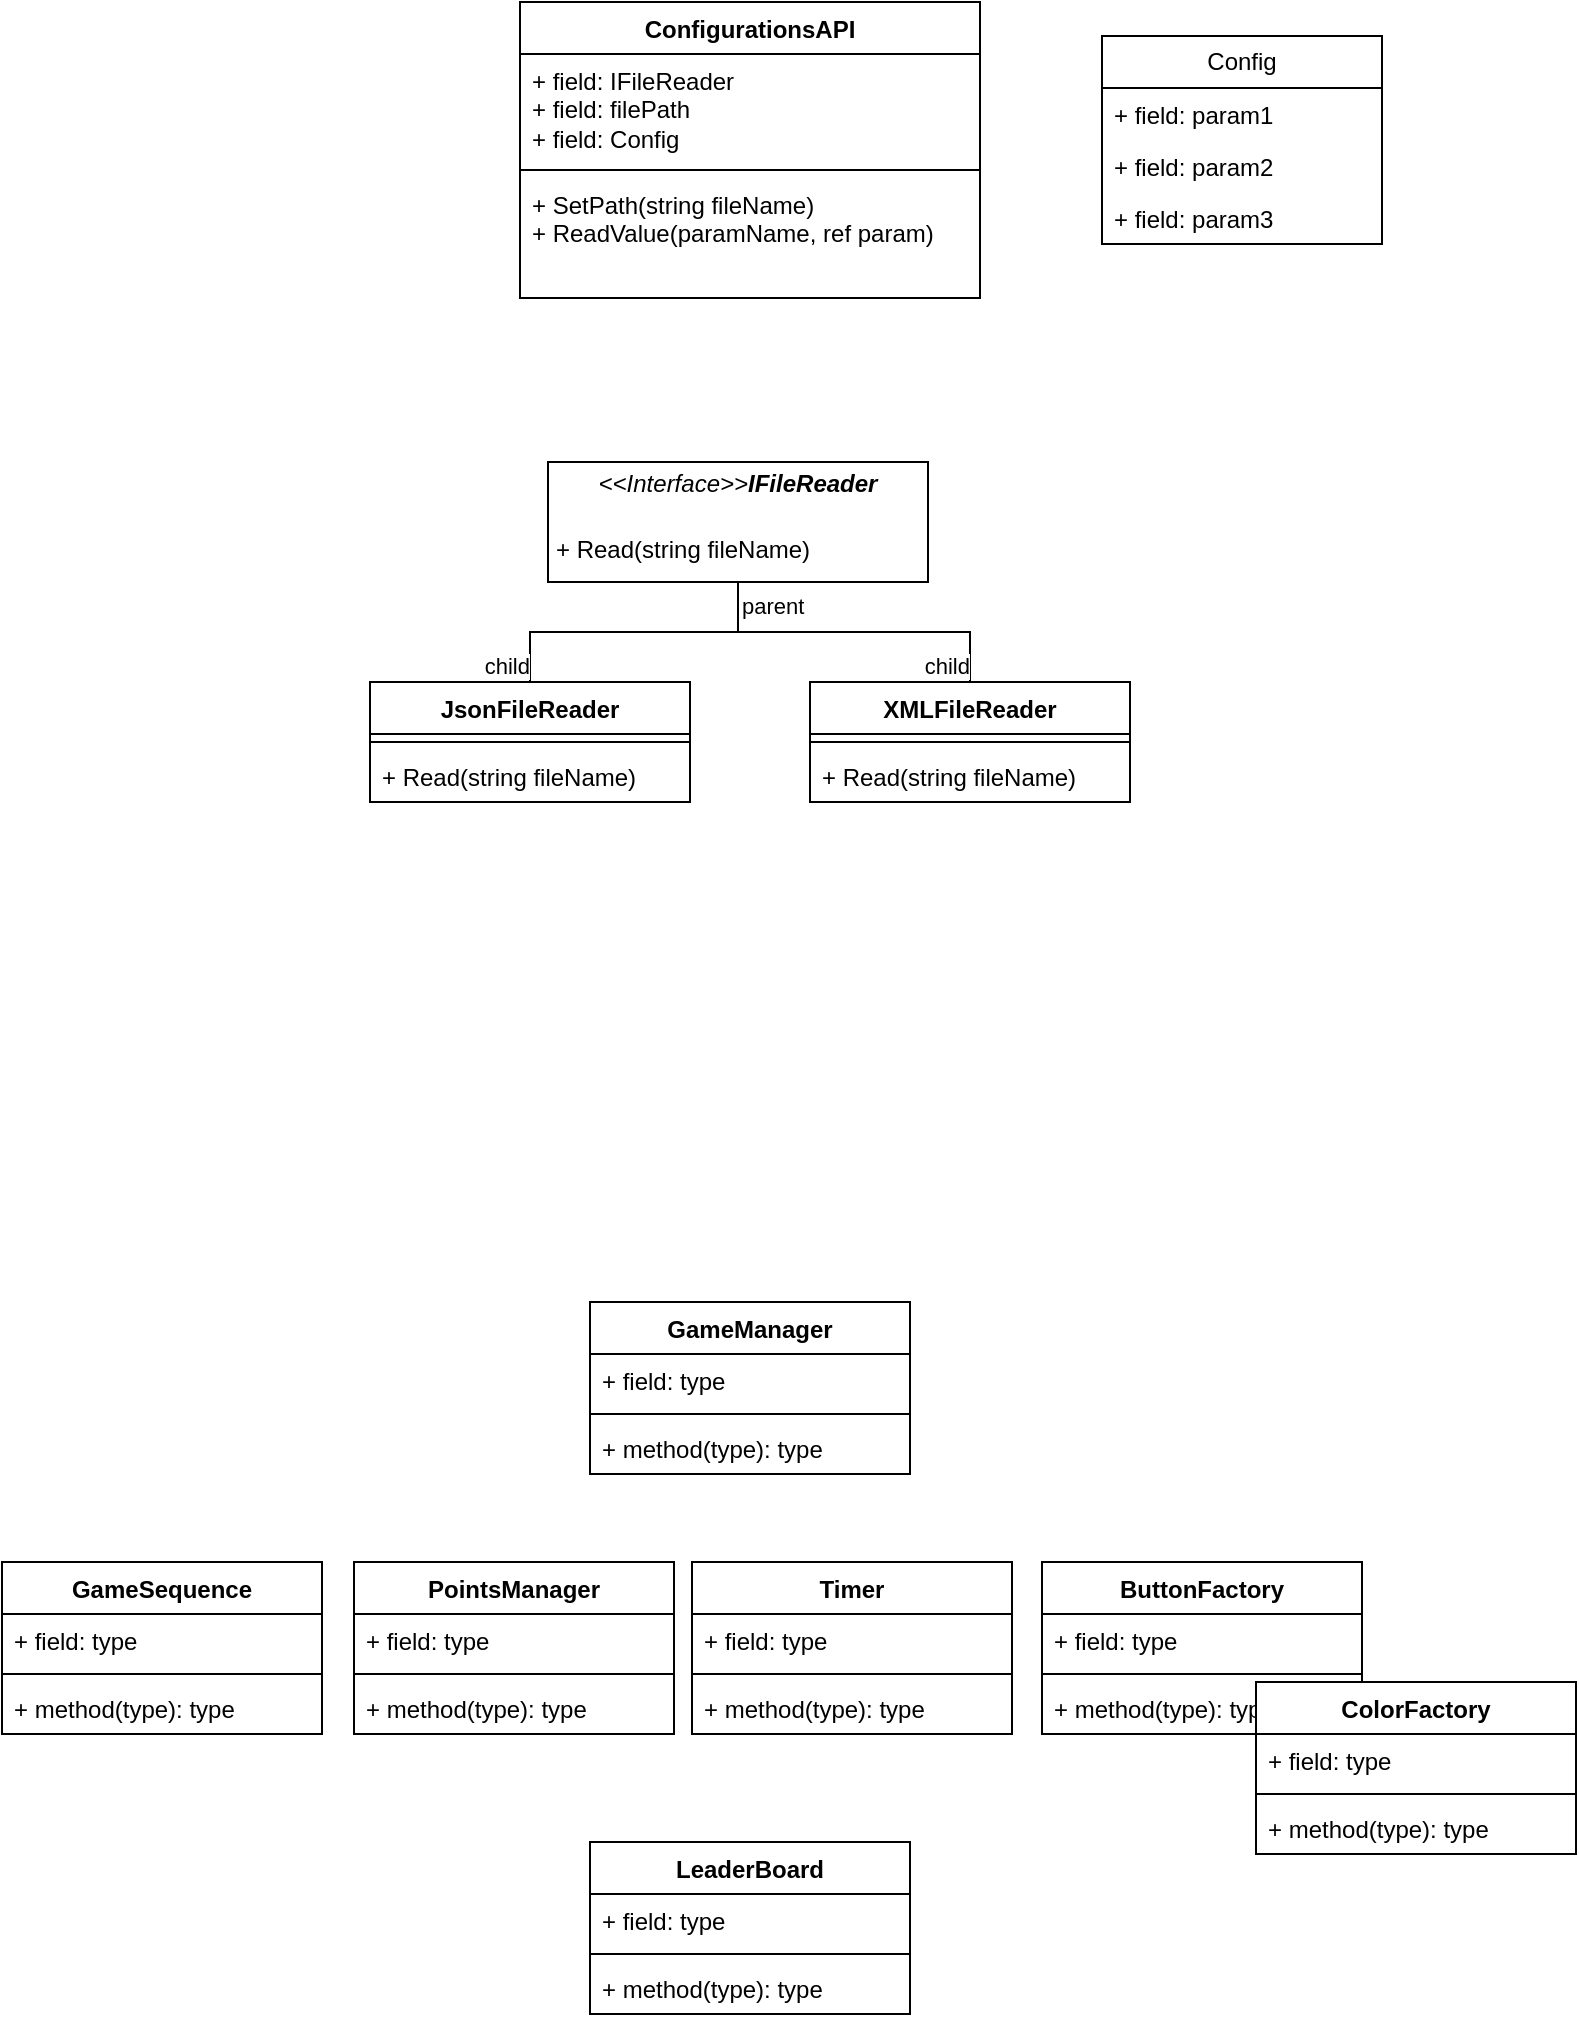 <mxfile version="21.7.1" type="device">
  <diagram name="‫עמוד-1‬" id="5o7lneeG6vq4eMaViqnO">
    <mxGraphModel dx="1194" dy="803" grid="1" gridSize="10" guides="1" tooltips="1" connect="1" arrows="1" fold="1" page="1" pageScale="1" pageWidth="827" pageHeight="1169" math="0" shadow="0">
      <root>
        <mxCell id="0" />
        <mxCell id="1" parent="0" />
        <mxCell id="SQaxuTDxqydgKyFW4IEa-2" value="&lt;p style=&quot;margin:0px;margin-top:4px;text-align:center;&quot;&gt;&lt;i&gt;&amp;lt;&amp;lt;Interface&amp;gt;&amp;gt;&lt;b&gt;IFileReader&lt;/b&gt;&lt;/i&gt;&lt;br&gt;&lt;/p&gt;&lt;p style=&quot;margin:0px;margin-top:4px;text-align:center;&quot;&gt;&lt;i&gt;&lt;b&gt;&lt;br&gt;&lt;/b&gt;&lt;/i&gt;&lt;/p&gt;&lt;p style=&quot;margin:0px;margin-left:4px;&quot;&gt;&lt;/p&gt;&lt;p style=&quot;margin:0px;margin-left:4px;&quot;&gt;+ Read(string fileName)&lt;br&gt;&lt;br&gt;&lt;/p&gt;" style="verticalAlign=top;align=left;overflow=fill;fontSize=12;fontFamily=Helvetica;html=1;whiteSpace=wrap;" vertex="1" parent="1">
          <mxGeometry x="313" y="360" width="190" height="60" as="geometry" />
        </mxCell>
        <mxCell id="SQaxuTDxqydgKyFW4IEa-3" value="JsonFileReader" style="swimlane;fontStyle=1;align=center;verticalAlign=top;childLayout=stackLayout;horizontal=1;startSize=26;horizontalStack=0;resizeParent=1;resizeParentMax=0;resizeLast=0;collapsible=1;marginBottom=0;whiteSpace=wrap;html=1;" vertex="1" parent="1">
          <mxGeometry x="224" y="470" width="160" height="60" as="geometry" />
        </mxCell>
        <mxCell id="SQaxuTDxqydgKyFW4IEa-5" value="" style="line;strokeWidth=1;fillColor=none;align=left;verticalAlign=middle;spacingTop=-1;spacingLeft=3;spacingRight=3;rotatable=0;labelPosition=right;points=[];portConstraint=eastwest;strokeColor=inherit;" vertex="1" parent="SQaxuTDxqydgKyFW4IEa-3">
          <mxGeometry y="26" width="160" height="8" as="geometry" />
        </mxCell>
        <mxCell id="SQaxuTDxqydgKyFW4IEa-6" value="+ Read(string fileName)" style="text;strokeColor=none;fillColor=none;align=left;verticalAlign=top;spacingLeft=4;spacingRight=4;overflow=hidden;rotatable=0;points=[[0,0.5],[1,0.5]];portConstraint=eastwest;whiteSpace=wrap;html=1;" vertex="1" parent="SQaxuTDxqydgKyFW4IEa-3">
          <mxGeometry y="34" width="160" height="26" as="geometry" />
        </mxCell>
        <mxCell id="SQaxuTDxqydgKyFW4IEa-7" value="XMLFileReader" style="swimlane;fontStyle=1;align=center;verticalAlign=top;childLayout=stackLayout;horizontal=1;startSize=26;horizontalStack=0;resizeParent=1;resizeParentMax=0;resizeLast=0;collapsible=1;marginBottom=0;whiteSpace=wrap;html=1;" vertex="1" parent="1">
          <mxGeometry x="444" y="470" width="160" height="60" as="geometry" />
        </mxCell>
        <mxCell id="SQaxuTDxqydgKyFW4IEa-9" value="" style="line;strokeWidth=1;fillColor=none;align=left;verticalAlign=middle;spacingTop=-1;spacingLeft=3;spacingRight=3;rotatable=0;labelPosition=right;points=[];portConstraint=eastwest;strokeColor=inherit;" vertex="1" parent="SQaxuTDxqydgKyFW4IEa-7">
          <mxGeometry y="26" width="160" height="8" as="geometry" />
        </mxCell>
        <mxCell id="SQaxuTDxqydgKyFW4IEa-10" value="+ Read(string fileName)" style="text;strokeColor=none;fillColor=none;align=left;verticalAlign=top;spacingLeft=4;spacingRight=4;overflow=hidden;rotatable=0;points=[[0,0.5],[1,0.5]];portConstraint=eastwest;whiteSpace=wrap;html=1;" vertex="1" parent="SQaxuTDxqydgKyFW4IEa-7">
          <mxGeometry y="34" width="160" height="26" as="geometry" />
        </mxCell>
        <mxCell id="SQaxuTDxqydgKyFW4IEa-11" value="" style="endArrow=none;html=1;edgeStyle=orthogonalEdgeStyle;rounded=0;exitX=0.5;exitY=1;exitDx=0;exitDy=0;" edge="1" parent="1" source="SQaxuTDxqydgKyFW4IEa-2" target="SQaxuTDxqydgKyFW4IEa-7">
          <mxGeometry relative="1" as="geometry">
            <mxPoint x="324" y="490" as="sourcePoint" />
            <mxPoint x="484" y="490" as="targetPoint" />
          </mxGeometry>
        </mxCell>
        <mxCell id="SQaxuTDxqydgKyFW4IEa-12" value="parent" style="edgeLabel;resizable=0;html=1;align=left;verticalAlign=bottom;" connectable="0" vertex="1" parent="SQaxuTDxqydgKyFW4IEa-11">
          <mxGeometry x="-1" relative="1" as="geometry">
            <mxPoint y="20" as="offset" />
          </mxGeometry>
        </mxCell>
        <mxCell id="SQaxuTDxqydgKyFW4IEa-13" value="child" style="edgeLabel;resizable=0;html=1;align=right;verticalAlign=bottom;" connectable="0" vertex="1" parent="SQaxuTDxqydgKyFW4IEa-11">
          <mxGeometry x="1" relative="1" as="geometry" />
        </mxCell>
        <mxCell id="SQaxuTDxqydgKyFW4IEa-14" value="" style="endArrow=none;html=1;edgeStyle=orthogonalEdgeStyle;rounded=0;exitX=0.5;exitY=1;exitDx=0;exitDy=0;entryX=0.5;entryY=0;entryDx=0;entryDy=0;" edge="1" parent="1" source="SQaxuTDxqydgKyFW4IEa-2" target="SQaxuTDxqydgKyFW4IEa-3">
          <mxGeometry relative="1" as="geometry">
            <mxPoint x="194" y="450" as="sourcePoint" />
            <mxPoint x="354" y="450" as="targetPoint" />
          </mxGeometry>
        </mxCell>
        <mxCell id="SQaxuTDxqydgKyFW4IEa-16" value="child" style="edgeLabel;resizable=0;html=1;align=right;verticalAlign=bottom;" connectable="0" vertex="1" parent="SQaxuTDxqydgKyFW4IEa-14">
          <mxGeometry x="1" relative="1" as="geometry" />
        </mxCell>
        <mxCell id="SQaxuTDxqydgKyFW4IEa-17" value="ConfigurationsAPI" style="swimlane;fontStyle=1;align=center;verticalAlign=top;childLayout=stackLayout;horizontal=1;startSize=26;horizontalStack=0;resizeParent=1;resizeParentMax=0;resizeLast=0;collapsible=1;marginBottom=0;whiteSpace=wrap;html=1;" vertex="1" parent="1">
          <mxGeometry x="299" y="130" width="230" height="148" as="geometry">
            <mxRectangle x="328" y="80" width="150" height="30" as="alternateBounds" />
          </mxGeometry>
        </mxCell>
        <mxCell id="SQaxuTDxqydgKyFW4IEa-18" value="+ field: IFileReader&lt;br&gt;+ field: filePath&lt;br&gt;+ field: Config" style="text;strokeColor=none;fillColor=none;align=left;verticalAlign=top;spacingLeft=4;spacingRight=4;overflow=hidden;rotatable=0;points=[[0,0.5],[1,0.5]];portConstraint=eastwest;whiteSpace=wrap;html=1;" vertex="1" parent="SQaxuTDxqydgKyFW4IEa-17">
          <mxGeometry y="26" width="230" height="54" as="geometry" />
        </mxCell>
        <mxCell id="SQaxuTDxqydgKyFW4IEa-19" value="" style="line;strokeWidth=1;fillColor=none;align=left;verticalAlign=middle;spacingTop=-1;spacingLeft=3;spacingRight=3;rotatable=0;labelPosition=right;points=[];portConstraint=eastwest;strokeColor=inherit;" vertex="1" parent="SQaxuTDxqydgKyFW4IEa-17">
          <mxGeometry y="80" width="230" height="8" as="geometry" />
        </mxCell>
        <mxCell id="SQaxuTDxqydgKyFW4IEa-20" value="+ SetPath(string fileName)&lt;br&gt;+ ReadValue(paramName, ref param)" style="text;strokeColor=none;fillColor=none;align=left;verticalAlign=top;spacingLeft=4;spacingRight=4;overflow=hidden;rotatable=0;points=[[0,0.5],[1,0.5]];portConstraint=eastwest;whiteSpace=wrap;html=1;" vertex="1" parent="SQaxuTDxqydgKyFW4IEa-17">
          <mxGeometry y="88" width="230" height="60" as="geometry" />
        </mxCell>
        <mxCell id="SQaxuTDxqydgKyFW4IEa-27" value="Config" style="swimlane;fontStyle=0;childLayout=stackLayout;horizontal=1;startSize=26;fillColor=none;horizontalStack=0;resizeParent=1;resizeParentMax=0;resizeLast=0;collapsible=1;marginBottom=0;whiteSpace=wrap;html=1;" vertex="1" parent="1">
          <mxGeometry x="590" y="147" width="140" height="104" as="geometry" />
        </mxCell>
        <mxCell id="SQaxuTDxqydgKyFW4IEa-28" value="+ field: param1" style="text;strokeColor=none;fillColor=none;align=left;verticalAlign=top;spacingLeft=4;spacingRight=4;overflow=hidden;rotatable=0;points=[[0,0.5],[1,0.5]];portConstraint=eastwest;whiteSpace=wrap;html=1;" vertex="1" parent="SQaxuTDxqydgKyFW4IEa-27">
          <mxGeometry y="26" width="140" height="26" as="geometry" />
        </mxCell>
        <mxCell id="SQaxuTDxqydgKyFW4IEa-29" value="+ field: param2" style="text;strokeColor=none;fillColor=none;align=left;verticalAlign=top;spacingLeft=4;spacingRight=4;overflow=hidden;rotatable=0;points=[[0,0.5],[1,0.5]];portConstraint=eastwest;whiteSpace=wrap;html=1;" vertex="1" parent="SQaxuTDxqydgKyFW4IEa-27">
          <mxGeometry y="52" width="140" height="26" as="geometry" />
        </mxCell>
        <mxCell id="SQaxuTDxqydgKyFW4IEa-30" value="+ field: param3" style="text;strokeColor=none;fillColor=none;align=left;verticalAlign=top;spacingLeft=4;spacingRight=4;overflow=hidden;rotatable=0;points=[[0,0.5],[1,0.5]];portConstraint=eastwest;whiteSpace=wrap;html=1;" vertex="1" parent="SQaxuTDxqydgKyFW4IEa-27">
          <mxGeometry y="78" width="140" height="26" as="geometry" />
        </mxCell>
        <mxCell id="SQaxuTDxqydgKyFW4IEa-31" value="GameManager" style="swimlane;fontStyle=1;align=center;verticalAlign=top;childLayout=stackLayout;horizontal=1;startSize=26;horizontalStack=0;resizeParent=1;resizeParentMax=0;resizeLast=0;collapsible=1;marginBottom=0;whiteSpace=wrap;html=1;" vertex="1" parent="1">
          <mxGeometry x="334" y="780" width="160" height="86" as="geometry" />
        </mxCell>
        <mxCell id="SQaxuTDxqydgKyFW4IEa-32" value="+ field: type" style="text;strokeColor=none;fillColor=none;align=left;verticalAlign=top;spacingLeft=4;spacingRight=4;overflow=hidden;rotatable=0;points=[[0,0.5],[1,0.5]];portConstraint=eastwest;whiteSpace=wrap;html=1;" vertex="1" parent="SQaxuTDxqydgKyFW4IEa-31">
          <mxGeometry y="26" width="160" height="26" as="geometry" />
        </mxCell>
        <mxCell id="SQaxuTDxqydgKyFW4IEa-33" value="" style="line;strokeWidth=1;fillColor=none;align=left;verticalAlign=middle;spacingTop=-1;spacingLeft=3;spacingRight=3;rotatable=0;labelPosition=right;points=[];portConstraint=eastwest;strokeColor=inherit;" vertex="1" parent="SQaxuTDxqydgKyFW4IEa-31">
          <mxGeometry y="52" width="160" height="8" as="geometry" />
        </mxCell>
        <mxCell id="SQaxuTDxqydgKyFW4IEa-34" value="+ method(type): type" style="text;strokeColor=none;fillColor=none;align=left;verticalAlign=top;spacingLeft=4;spacingRight=4;overflow=hidden;rotatable=0;points=[[0,0.5],[1,0.5]];portConstraint=eastwest;whiteSpace=wrap;html=1;" vertex="1" parent="SQaxuTDxqydgKyFW4IEa-31">
          <mxGeometry y="60" width="160" height="26" as="geometry" />
        </mxCell>
        <mxCell id="SQaxuTDxqydgKyFW4IEa-35" value="PointsManager" style="swimlane;fontStyle=1;align=center;verticalAlign=top;childLayout=stackLayout;horizontal=1;startSize=26;horizontalStack=0;resizeParent=1;resizeParentMax=0;resizeLast=0;collapsible=1;marginBottom=0;whiteSpace=wrap;html=1;" vertex="1" parent="1">
          <mxGeometry x="216" y="910" width="160" height="86" as="geometry" />
        </mxCell>
        <mxCell id="SQaxuTDxqydgKyFW4IEa-36" value="+ field: type" style="text;strokeColor=none;fillColor=none;align=left;verticalAlign=top;spacingLeft=4;spacingRight=4;overflow=hidden;rotatable=0;points=[[0,0.5],[1,0.5]];portConstraint=eastwest;whiteSpace=wrap;html=1;" vertex="1" parent="SQaxuTDxqydgKyFW4IEa-35">
          <mxGeometry y="26" width="160" height="26" as="geometry" />
        </mxCell>
        <mxCell id="SQaxuTDxqydgKyFW4IEa-37" value="" style="line;strokeWidth=1;fillColor=none;align=left;verticalAlign=middle;spacingTop=-1;spacingLeft=3;spacingRight=3;rotatable=0;labelPosition=right;points=[];portConstraint=eastwest;strokeColor=inherit;" vertex="1" parent="SQaxuTDxqydgKyFW4IEa-35">
          <mxGeometry y="52" width="160" height="8" as="geometry" />
        </mxCell>
        <mxCell id="SQaxuTDxqydgKyFW4IEa-38" value="+ method(type): type" style="text;strokeColor=none;fillColor=none;align=left;verticalAlign=top;spacingLeft=4;spacingRight=4;overflow=hidden;rotatable=0;points=[[0,0.5],[1,0.5]];portConstraint=eastwest;whiteSpace=wrap;html=1;" vertex="1" parent="SQaxuTDxqydgKyFW4IEa-35">
          <mxGeometry y="60" width="160" height="26" as="geometry" />
        </mxCell>
        <mxCell id="SQaxuTDxqydgKyFW4IEa-39" value="GameSequence" style="swimlane;fontStyle=1;align=center;verticalAlign=top;childLayout=stackLayout;horizontal=1;startSize=26;horizontalStack=0;resizeParent=1;resizeParentMax=0;resizeLast=0;collapsible=1;marginBottom=0;whiteSpace=wrap;html=1;" vertex="1" parent="1">
          <mxGeometry x="40" y="910" width="160" height="86" as="geometry" />
        </mxCell>
        <mxCell id="SQaxuTDxqydgKyFW4IEa-40" value="+ field: type" style="text;strokeColor=none;fillColor=none;align=left;verticalAlign=top;spacingLeft=4;spacingRight=4;overflow=hidden;rotatable=0;points=[[0,0.5],[1,0.5]];portConstraint=eastwest;whiteSpace=wrap;html=1;" vertex="1" parent="SQaxuTDxqydgKyFW4IEa-39">
          <mxGeometry y="26" width="160" height="26" as="geometry" />
        </mxCell>
        <mxCell id="SQaxuTDxqydgKyFW4IEa-41" value="" style="line;strokeWidth=1;fillColor=none;align=left;verticalAlign=middle;spacingTop=-1;spacingLeft=3;spacingRight=3;rotatable=0;labelPosition=right;points=[];portConstraint=eastwest;strokeColor=inherit;" vertex="1" parent="SQaxuTDxqydgKyFW4IEa-39">
          <mxGeometry y="52" width="160" height="8" as="geometry" />
        </mxCell>
        <mxCell id="SQaxuTDxqydgKyFW4IEa-42" value="+ method(type): type" style="text;strokeColor=none;fillColor=none;align=left;verticalAlign=top;spacingLeft=4;spacingRight=4;overflow=hidden;rotatable=0;points=[[0,0.5],[1,0.5]];portConstraint=eastwest;whiteSpace=wrap;html=1;" vertex="1" parent="SQaxuTDxqydgKyFW4IEa-39">
          <mxGeometry y="60" width="160" height="26" as="geometry" />
        </mxCell>
        <mxCell id="SQaxuTDxqydgKyFW4IEa-43" value="Timer" style="swimlane;fontStyle=1;align=center;verticalAlign=top;childLayout=stackLayout;horizontal=1;startSize=26;horizontalStack=0;resizeParent=1;resizeParentMax=0;resizeLast=0;collapsible=1;marginBottom=0;whiteSpace=wrap;html=1;" vertex="1" parent="1">
          <mxGeometry x="385" y="910" width="160" height="86" as="geometry" />
        </mxCell>
        <mxCell id="SQaxuTDxqydgKyFW4IEa-44" value="+ field: type" style="text;strokeColor=none;fillColor=none;align=left;verticalAlign=top;spacingLeft=4;spacingRight=4;overflow=hidden;rotatable=0;points=[[0,0.5],[1,0.5]];portConstraint=eastwest;whiteSpace=wrap;html=1;" vertex="1" parent="SQaxuTDxqydgKyFW4IEa-43">
          <mxGeometry y="26" width="160" height="26" as="geometry" />
        </mxCell>
        <mxCell id="SQaxuTDxqydgKyFW4IEa-45" value="" style="line;strokeWidth=1;fillColor=none;align=left;verticalAlign=middle;spacingTop=-1;spacingLeft=3;spacingRight=3;rotatable=0;labelPosition=right;points=[];portConstraint=eastwest;strokeColor=inherit;" vertex="1" parent="SQaxuTDxqydgKyFW4IEa-43">
          <mxGeometry y="52" width="160" height="8" as="geometry" />
        </mxCell>
        <mxCell id="SQaxuTDxqydgKyFW4IEa-46" value="+ method(type): type" style="text;strokeColor=none;fillColor=none;align=left;verticalAlign=top;spacingLeft=4;spacingRight=4;overflow=hidden;rotatable=0;points=[[0,0.5],[1,0.5]];portConstraint=eastwest;whiteSpace=wrap;html=1;" vertex="1" parent="SQaxuTDxqydgKyFW4IEa-43">
          <mxGeometry y="60" width="160" height="26" as="geometry" />
        </mxCell>
        <mxCell id="SQaxuTDxqydgKyFW4IEa-47" value="ButtonFactory" style="swimlane;fontStyle=1;align=center;verticalAlign=top;childLayout=stackLayout;horizontal=1;startSize=26;horizontalStack=0;resizeParent=1;resizeParentMax=0;resizeLast=0;collapsible=1;marginBottom=0;whiteSpace=wrap;html=1;" vertex="1" parent="1">
          <mxGeometry x="560" y="910" width="160" height="86" as="geometry" />
        </mxCell>
        <mxCell id="SQaxuTDxqydgKyFW4IEa-48" value="+ field: type" style="text;strokeColor=none;fillColor=none;align=left;verticalAlign=top;spacingLeft=4;spacingRight=4;overflow=hidden;rotatable=0;points=[[0,0.5],[1,0.5]];portConstraint=eastwest;whiteSpace=wrap;html=1;" vertex="1" parent="SQaxuTDxqydgKyFW4IEa-47">
          <mxGeometry y="26" width="160" height="26" as="geometry" />
        </mxCell>
        <mxCell id="SQaxuTDxqydgKyFW4IEa-49" value="" style="line;strokeWidth=1;fillColor=none;align=left;verticalAlign=middle;spacingTop=-1;spacingLeft=3;spacingRight=3;rotatable=0;labelPosition=right;points=[];portConstraint=eastwest;strokeColor=inherit;" vertex="1" parent="SQaxuTDxqydgKyFW4IEa-47">
          <mxGeometry y="52" width="160" height="8" as="geometry" />
        </mxCell>
        <mxCell id="SQaxuTDxqydgKyFW4IEa-50" value="+ method(type): type" style="text;strokeColor=none;fillColor=none;align=left;verticalAlign=top;spacingLeft=4;spacingRight=4;overflow=hidden;rotatable=0;points=[[0,0.5],[1,0.5]];portConstraint=eastwest;whiteSpace=wrap;html=1;" vertex="1" parent="SQaxuTDxqydgKyFW4IEa-47">
          <mxGeometry y="60" width="160" height="26" as="geometry" />
        </mxCell>
        <mxCell id="SQaxuTDxqydgKyFW4IEa-51" value="LeaderBoard" style="swimlane;fontStyle=1;align=center;verticalAlign=top;childLayout=stackLayout;horizontal=1;startSize=26;horizontalStack=0;resizeParent=1;resizeParentMax=0;resizeLast=0;collapsible=1;marginBottom=0;whiteSpace=wrap;html=1;" vertex="1" parent="1">
          <mxGeometry x="334" y="1050" width="160" height="86" as="geometry" />
        </mxCell>
        <mxCell id="SQaxuTDxqydgKyFW4IEa-52" value="+ field: type" style="text;strokeColor=none;fillColor=none;align=left;verticalAlign=top;spacingLeft=4;spacingRight=4;overflow=hidden;rotatable=0;points=[[0,0.5],[1,0.5]];portConstraint=eastwest;whiteSpace=wrap;html=1;" vertex="1" parent="SQaxuTDxqydgKyFW4IEa-51">
          <mxGeometry y="26" width="160" height="26" as="geometry" />
        </mxCell>
        <mxCell id="SQaxuTDxqydgKyFW4IEa-53" value="" style="line;strokeWidth=1;fillColor=none;align=left;verticalAlign=middle;spacingTop=-1;spacingLeft=3;spacingRight=3;rotatable=0;labelPosition=right;points=[];portConstraint=eastwest;strokeColor=inherit;" vertex="1" parent="SQaxuTDxqydgKyFW4IEa-51">
          <mxGeometry y="52" width="160" height="8" as="geometry" />
        </mxCell>
        <mxCell id="SQaxuTDxqydgKyFW4IEa-54" value="+ method(type): type" style="text;strokeColor=none;fillColor=none;align=left;verticalAlign=top;spacingLeft=4;spacingRight=4;overflow=hidden;rotatable=0;points=[[0,0.5],[1,0.5]];portConstraint=eastwest;whiteSpace=wrap;html=1;" vertex="1" parent="SQaxuTDxqydgKyFW4IEa-51">
          <mxGeometry y="60" width="160" height="26" as="geometry" />
        </mxCell>
        <mxCell id="SQaxuTDxqydgKyFW4IEa-55" value="ColorFactory" style="swimlane;fontStyle=1;align=center;verticalAlign=top;childLayout=stackLayout;horizontal=1;startSize=26;horizontalStack=0;resizeParent=1;resizeParentMax=0;resizeLast=0;collapsible=1;marginBottom=0;whiteSpace=wrap;html=1;" vertex="1" parent="1">
          <mxGeometry x="667" y="970" width="160" height="86" as="geometry" />
        </mxCell>
        <mxCell id="SQaxuTDxqydgKyFW4IEa-56" value="+ field: type" style="text;strokeColor=none;fillColor=none;align=left;verticalAlign=top;spacingLeft=4;spacingRight=4;overflow=hidden;rotatable=0;points=[[0,0.5],[1,0.5]];portConstraint=eastwest;whiteSpace=wrap;html=1;" vertex="1" parent="SQaxuTDxqydgKyFW4IEa-55">
          <mxGeometry y="26" width="160" height="26" as="geometry" />
        </mxCell>
        <mxCell id="SQaxuTDxqydgKyFW4IEa-57" value="" style="line;strokeWidth=1;fillColor=none;align=left;verticalAlign=middle;spacingTop=-1;spacingLeft=3;spacingRight=3;rotatable=0;labelPosition=right;points=[];portConstraint=eastwest;strokeColor=inherit;" vertex="1" parent="SQaxuTDxqydgKyFW4IEa-55">
          <mxGeometry y="52" width="160" height="8" as="geometry" />
        </mxCell>
        <mxCell id="SQaxuTDxqydgKyFW4IEa-58" value="+ method(type): type" style="text;strokeColor=none;fillColor=none;align=left;verticalAlign=top;spacingLeft=4;spacingRight=4;overflow=hidden;rotatable=0;points=[[0,0.5],[1,0.5]];portConstraint=eastwest;whiteSpace=wrap;html=1;" vertex="1" parent="SQaxuTDxqydgKyFW4IEa-55">
          <mxGeometry y="60" width="160" height="26" as="geometry" />
        </mxCell>
      </root>
    </mxGraphModel>
  </diagram>
</mxfile>
